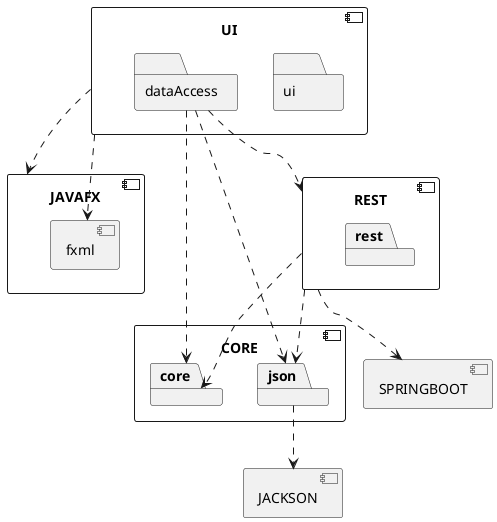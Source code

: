 @startuml architecture.puml

component CORE {
	package core
	package json
}

component JACKSON {
}

json ..> JACKSON

component UI {
 	folder ui
    folder dataAccess
}


component JAVAFX {
 	component fxml {
 	}
}





component REST {
	package rest
}

component SPRINGBOOT{

}
UI ..> JAVAFX
UI ..> fxml
dataAccess ..> json
dataAccess ..> core
dataAccess ..> REST


REST ..> json
REST ..> core
REST ..> SPRINGBOOT




@enduml
